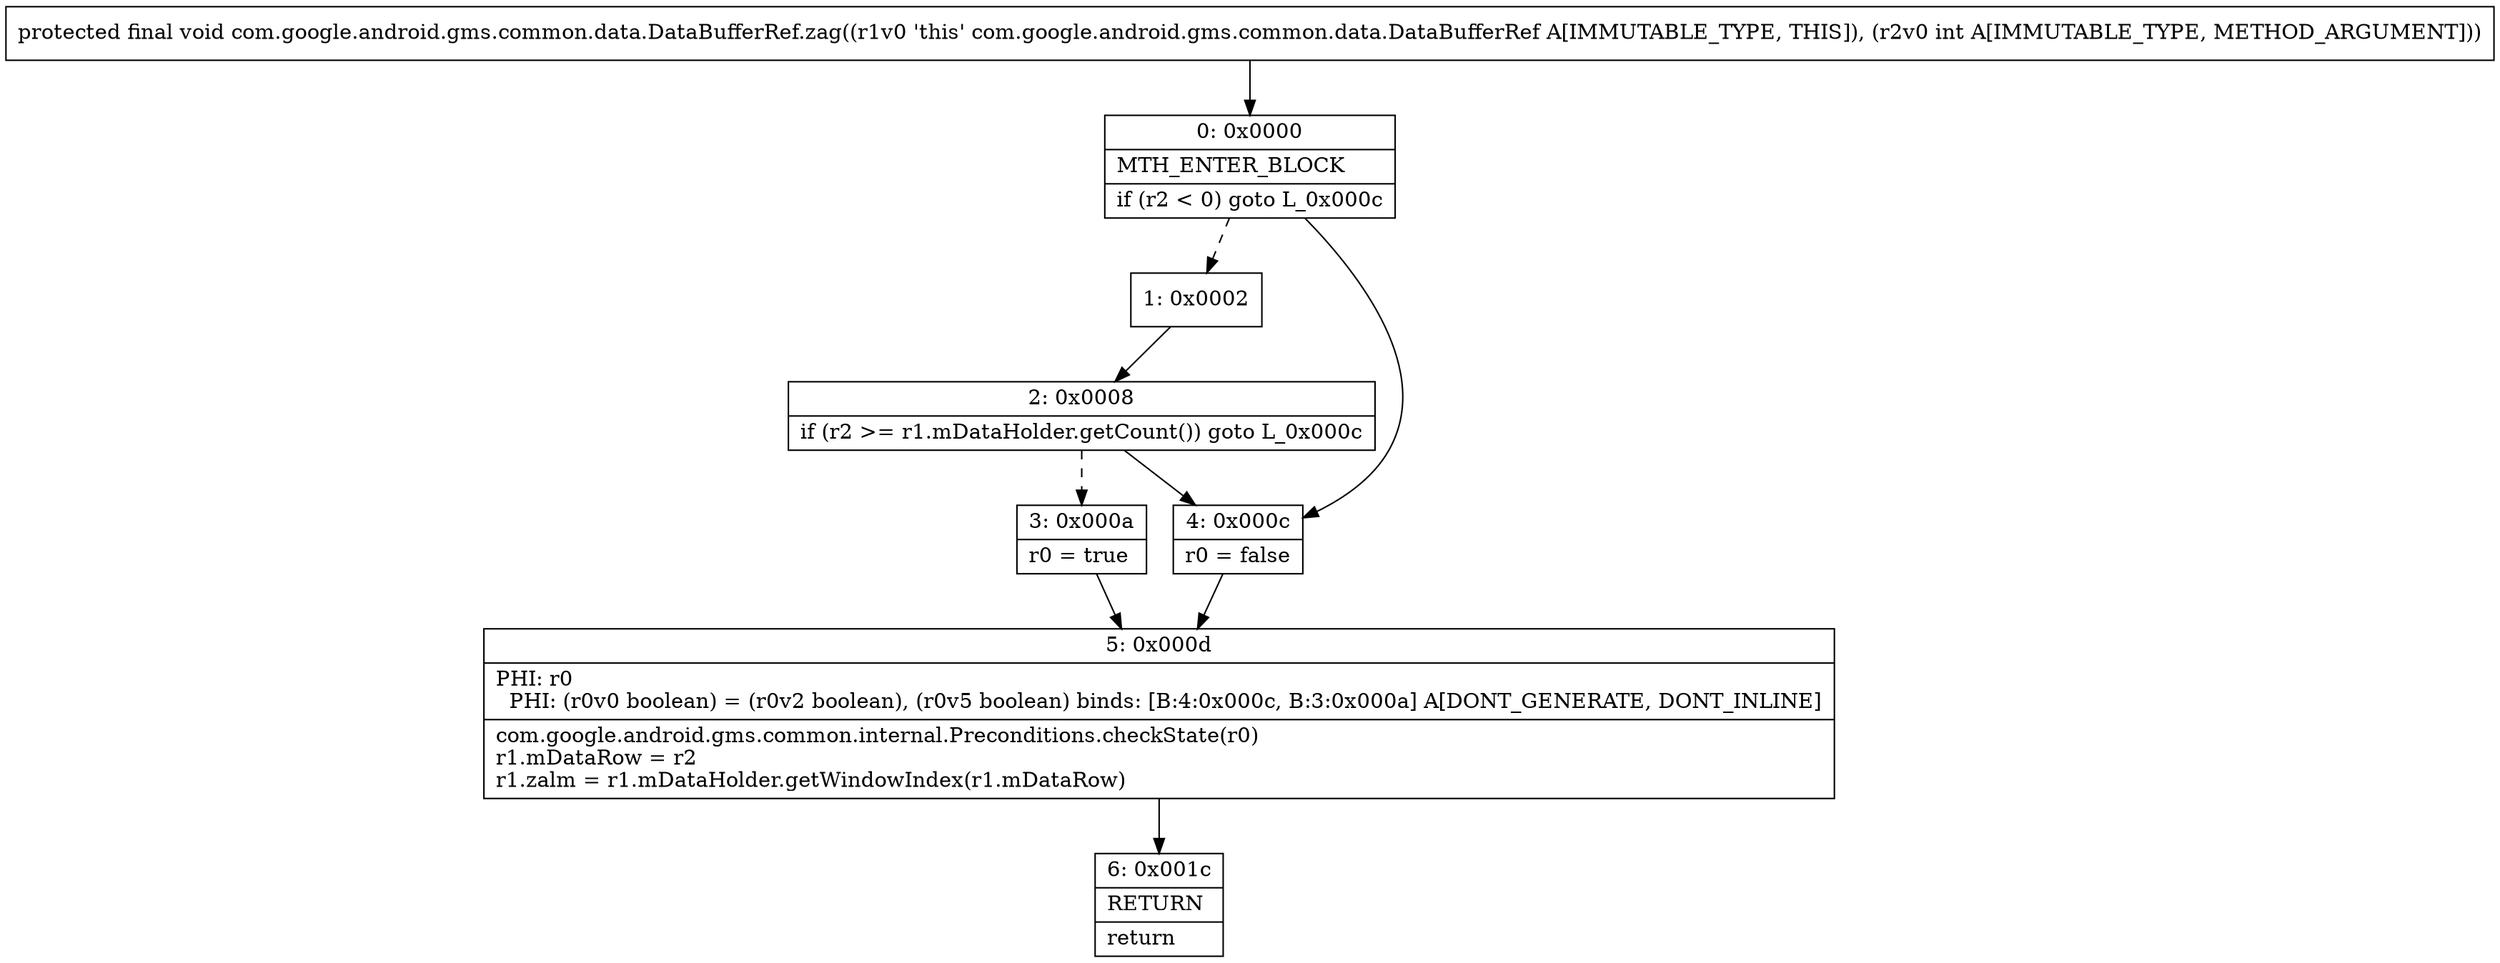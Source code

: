 digraph "CFG forcom.google.android.gms.common.data.DataBufferRef.zag(I)V" {
Node_0 [shape=record,label="{0\:\ 0x0000|MTH_ENTER_BLOCK\l|if (r2 \< 0) goto L_0x000c\l}"];
Node_1 [shape=record,label="{1\:\ 0x0002}"];
Node_2 [shape=record,label="{2\:\ 0x0008|if (r2 \>= r1.mDataHolder.getCount()) goto L_0x000c\l}"];
Node_3 [shape=record,label="{3\:\ 0x000a|r0 = true\l}"];
Node_4 [shape=record,label="{4\:\ 0x000c|r0 = false\l}"];
Node_5 [shape=record,label="{5\:\ 0x000d|PHI: r0 \l  PHI: (r0v0 boolean) = (r0v2 boolean), (r0v5 boolean) binds: [B:4:0x000c, B:3:0x000a] A[DONT_GENERATE, DONT_INLINE]\l|com.google.android.gms.common.internal.Preconditions.checkState(r0)\lr1.mDataRow = r2\lr1.zalm = r1.mDataHolder.getWindowIndex(r1.mDataRow)\l}"];
Node_6 [shape=record,label="{6\:\ 0x001c|RETURN\l|return\l}"];
MethodNode[shape=record,label="{protected final void com.google.android.gms.common.data.DataBufferRef.zag((r1v0 'this' com.google.android.gms.common.data.DataBufferRef A[IMMUTABLE_TYPE, THIS]), (r2v0 int A[IMMUTABLE_TYPE, METHOD_ARGUMENT])) }"];
MethodNode -> Node_0;
Node_0 -> Node_1[style=dashed];
Node_0 -> Node_4;
Node_1 -> Node_2;
Node_2 -> Node_3[style=dashed];
Node_2 -> Node_4;
Node_3 -> Node_5;
Node_4 -> Node_5;
Node_5 -> Node_6;
}

